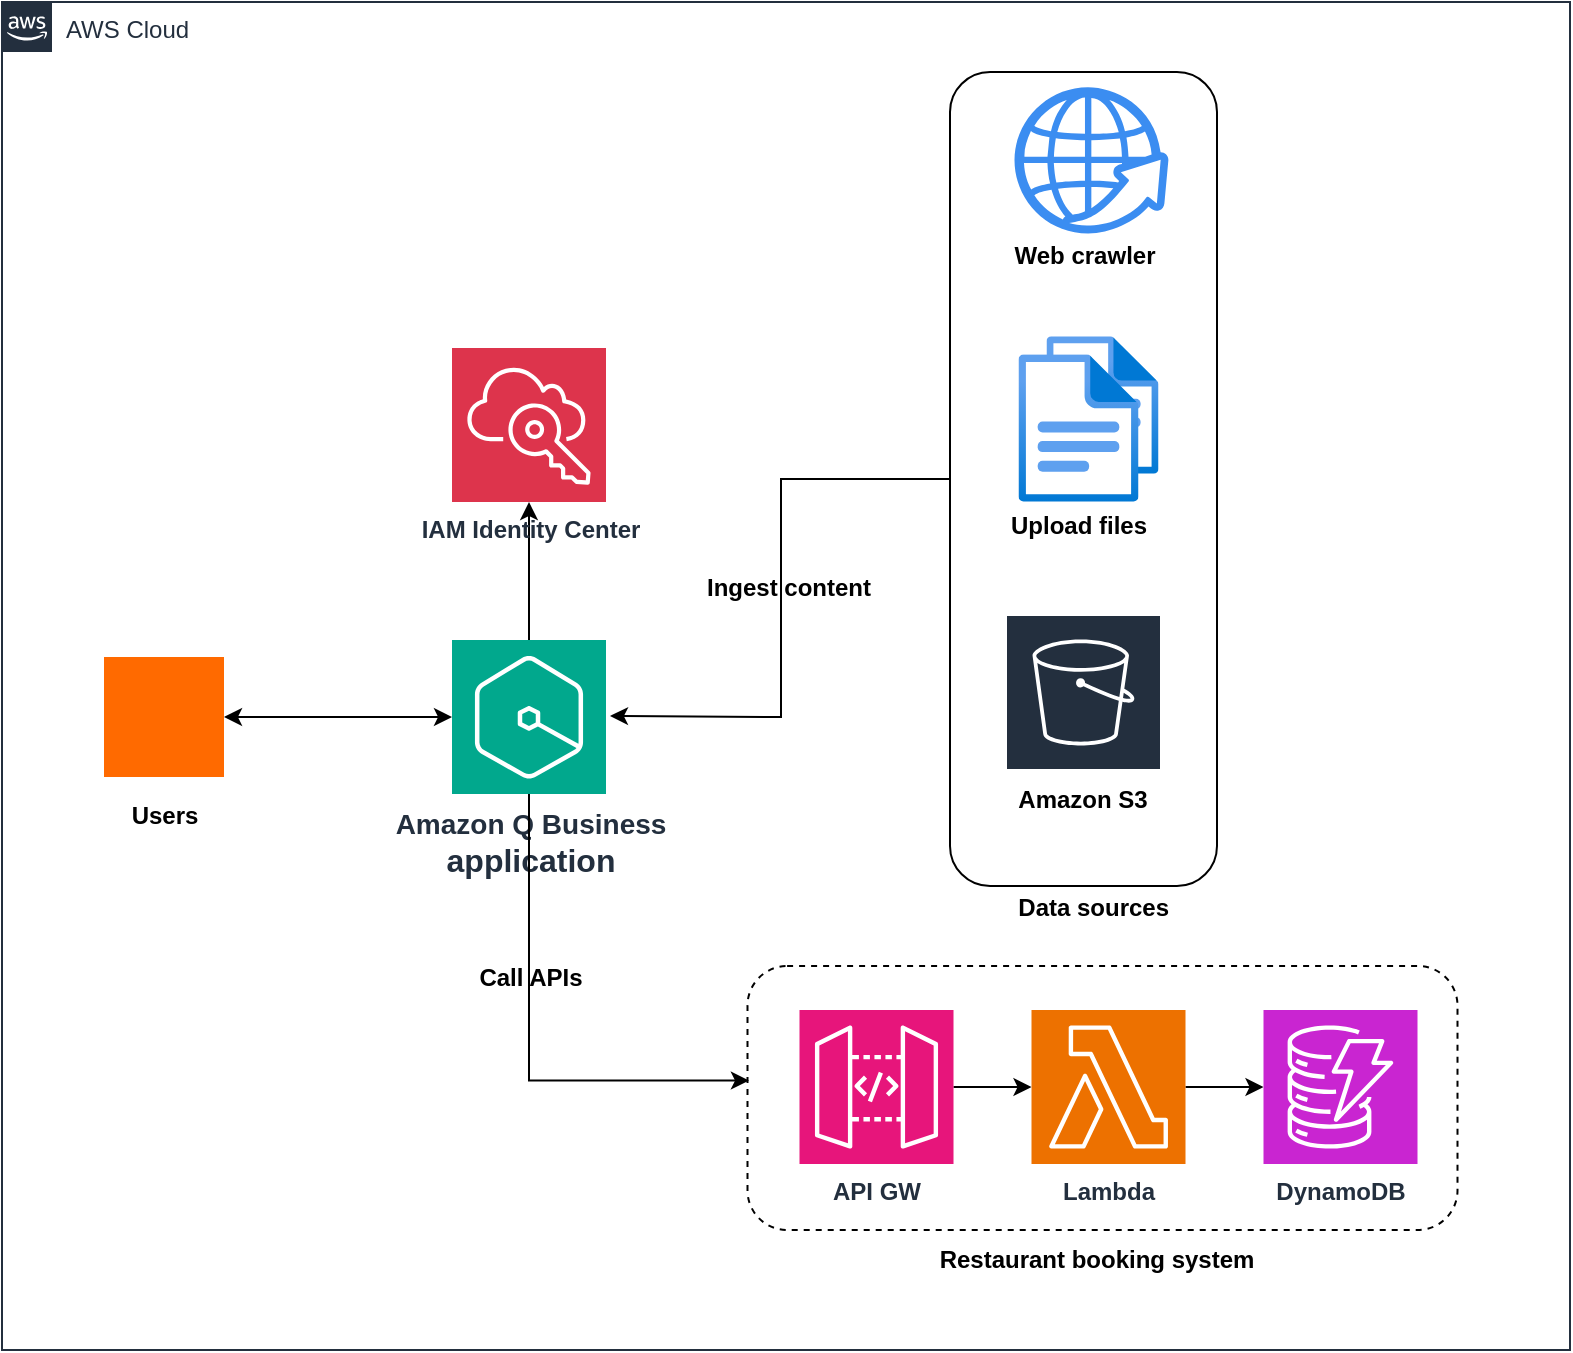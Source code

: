 <mxfile version="24.8.6">
  <diagram name="Page-1" id="Mq1EsVrIDb_VOnikYnV6">
    <mxGraphModel dx="1203" dy="695" grid="0" gridSize="10" guides="0" tooltips="1" connect="1" arrows="1" fold="1" page="0" pageScale="1" pageWidth="850" pageHeight="1100" math="0" shadow="0">
      <root>
        <mxCell id="0" />
        <mxCell id="1" parent="0" />
        <mxCell id="M95a9cunKCdw1WNQ83sx-1" value="AWS Cloud" style="points=[[0,0],[0.25,0],[0.5,0],[0.75,0],[1,0],[1,0.25],[1,0.5],[1,0.75],[1,1],[0.75,1],[0.5,1],[0.25,1],[0,1],[0,0.75],[0,0.5],[0,0.25]];outlineConnect=0;gradientColor=none;html=1;whiteSpace=wrap;fontSize=12;fontStyle=0;container=0;pointerEvents=0;collapsible=0;recursiveResize=0;shape=mxgraph.aws4.group;grIcon=mxgraph.aws4.group_aws_cloud_alt;strokeColor=#232F3E;fillColor=none;verticalAlign=top;align=left;spacingLeft=30;fontColor=#232F3E;dashed=0;" vertex="1" parent="1">
          <mxGeometry x="95" y="35" width="784" height="674" as="geometry" />
        </mxCell>
        <mxCell id="M95a9cunKCdw1WNQ83sx-31" value="" style="edgeStyle=orthogonalEdgeStyle;rounded=0;orthogonalLoop=1;jettySize=auto;html=1;" edge="1" parent="1" source="M95a9cunKCdw1WNQ83sx-2" target="M95a9cunKCdw1WNQ83sx-16">
          <mxGeometry relative="1" as="geometry" />
        </mxCell>
        <mxCell id="M95a9cunKCdw1WNQ83sx-2" value="&lt;font style=&quot;font-size: 14px;&quot;&gt;&lt;b&gt;Amazon Q Business&lt;/b&gt;&lt;/font&gt;&lt;div&gt;&lt;font size=&quot;3&quot;&gt;&lt;b&gt;application&lt;/b&gt;&lt;/font&gt;&lt;/div&gt;" style="sketch=0;points=[[0,0,0],[0.25,0,0],[0.5,0,0],[0.75,0,0],[1,0,0],[0,1,0],[0.25,1,0],[0.5,1,0],[0.75,1,0],[1,1,0],[0,0.25,0],[0,0.5,0],[0,0.75,0],[1,0.25,0],[1,0.5,0],[1,0.75,0]];outlineConnect=0;fontColor=#232F3E;fillColor=#01A88D;strokeColor=#ffffff;dashed=0;verticalLabelPosition=bottom;verticalAlign=top;align=center;html=1;fontSize=12;fontStyle=0;aspect=fixed;shape=mxgraph.aws4.resourceIcon;resIcon=mxgraph.aws4.q;" vertex="1" parent="1">
          <mxGeometry x="320" y="354" width="77" height="77" as="geometry" />
        </mxCell>
        <mxCell id="M95a9cunKCdw1WNQ83sx-3" value="" style="sketch=0;outlineConnect=0;fontColor=#232F3E;gradientColor=none;strokeColor=#ffffff;fillColor=#232F3E;dashed=0;verticalLabelPosition=middle;verticalAlign=bottom;align=center;html=1;whiteSpace=wrap;fontSize=10;fontStyle=1;spacing=3;shape=mxgraph.aws4.productIcon;prIcon=mxgraph.aws4.s3;" vertex="1" parent="1">
          <mxGeometry x="596.5" y="341" width="78.5" height="78" as="geometry" />
        </mxCell>
        <mxCell id="M95a9cunKCdw1WNQ83sx-5" value="" style="image;aspect=fixed;html=1;points=[];align=center;fontSize=12;image=img/lib/azure2/general/File.svg;" vertex="1" parent="1">
          <mxGeometry x="617.25" y="202" width="56.0" height="69" as="geometry" />
        </mxCell>
        <mxCell id="M95a9cunKCdw1WNQ83sx-7" value="" style="image;aspect=fixed;html=1;points=[];align=center;fontSize=12;image=img/lib/azure2/general/File.svg;" vertex="1" parent="1">
          <mxGeometry x="603.25" y="211.07" width="60" height="73.93" as="geometry" />
        </mxCell>
        <mxCell id="M95a9cunKCdw1WNQ83sx-10" value="" style="sketch=0;html=1;aspect=fixed;strokeColor=none;shadow=0;fillColor=#3B8DF1;verticalAlign=top;labelPosition=center;verticalLabelPosition=bottom;shape=mxgraph.gcp2.globe_world" vertex="1" parent="1">
          <mxGeometry x="601.25" y="77.6" width="77" height="73.15" as="geometry" />
        </mxCell>
        <mxCell id="M95a9cunKCdw1WNQ83sx-15" value="" style="rounded=1;whiteSpace=wrap;html=1;fillColor=none;" vertex="1" parent="1">
          <mxGeometry x="569" y="70" width="133.5" height="407" as="geometry" />
        </mxCell>
        <mxCell id="M95a9cunKCdw1WNQ83sx-11" value="&lt;font style=&quot;font-size: 12px;&quot;&gt;&lt;b&gt;Web crawler&lt;/b&gt;&lt;/font&gt;" style="text;html=1;align=center;verticalAlign=middle;resizable=0;points=[];autosize=1;strokeColor=none;fillColor=none;" vertex="1" parent="1">
          <mxGeometry x="591.75" y="149" width="88" height="26" as="geometry" />
        </mxCell>
        <mxCell id="M95a9cunKCdw1WNQ83sx-12" value="&lt;font style=&quot;font-size: 12px;&quot;&gt;&lt;b style=&quot;&quot;&gt;Upload files&lt;/b&gt;&lt;/font&gt;" style="text;html=1;align=center;verticalAlign=middle;resizable=0;points=[];autosize=1;strokeColor=none;fillColor=none;" vertex="1" parent="1">
          <mxGeometry x="590.25" y="284" width="86" height="26" as="geometry" />
        </mxCell>
        <mxCell id="M95a9cunKCdw1WNQ83sx-16" value="&lt;font style=&quot;font-size: 12px;&quot;&gt;&lt;b style=&quot;&quot;&gt;IAM Identity Center&lt;/b&gt;&lt;/font&gt;" style="sketch=0;points=[[0,0,0],[0.25,0,0],[0.5,0,0],[0.75,0,0],[1,0,0],[0,1,0],[0.25,1,0],[0.5,1,0],[0.75,1,0],[1,1,0],[0,0.25,0],[0,0.5,0],[0,0.75,0],[1,0.25,0],[1,0.5,0],[1,0.75,0]];outlineConnect=0;fontColor=#232F3E;fillColor=#DD344C;strokeColor=#ffffff;dashed=0;verticalLabelPosition=bottom;verticalAlign=top;align=center;html=1;fontSize=12;fontStyle=0;aspect=fixed;shape=mxgraph.aws4.resourceIcon;resIcon=mxgraph.aws4.single_sign_on;" vertex="1" parent="1">
          <mxGeometry x="320" y="208" width="77" height="77" as="geometry" />
        </mxCell>
        <mxCell id="M95a9cunKCdw1WNQ83sx-21" value="" style="rounded=1;whiteSpace=wrap;html=1;dashed=1;" vertex="1" parent="1">
          <mxGeometry x="467.75" y="517" width="355" height="132" as="geometry" />
        </mxCell>
        <mxCell id="M95a9cunKCdw1WNQ83sx-27" value="" style="edgeStyle=orthogonalEdgeStyle;rounded=0;orthogonalLoop=1;jettySize=auto;html=1;" edge="1" parent="1" source="M95a9cunKCdw1WNQ83sx-22" target="M95a9cunKCdw1WNQ83sx-26">
          <mxGeometry relative="1" as="geometry" />
        </mxCell>
        <mxCell id="M95a9cunKCdw1WNQ83sx-22" value="&lt;b&gt;API GW&lt;/b&gt;" style="sketch=0;points=[[0,0,0],[0.25,0,0],[0.5,0,0],[0.75,0,0],[1,0,0],[0,1,0],[0.25,1,0],[0.5,1,0],[0.75,1,0],[1,1,0],[0,0.25,0],[0,0.5,0],[0,0.75,0],[1,0.25,0],[1,0.5,0],[1,0.75,0]];outlineConnect=0;fontColor=#232F3E;fillColor=#E7157B;strokeColor=#ffffff;dashed=0;verticalLabelPosition=bottom;verticalAlign=top;align=center;html=1;fontSize=12;fontStyle=0;aspect=fixed;shape=mxgraph.aws4.resourceIcon;resIcon=mxgraph.aws4.api_gateway;" vertex="1" parent="1">
          <mxGeometry x="493.75" y="539" width="77" height="77" as="geometry" />
        </mxCell>
        <mxCell id="M95a9cunKCdw1WNQ83sx-25" value="&lt;b&gt;Amazon S3&lt;/b&gt;" style="text;html=1;align=center;verticalAlign=middle;resizable=0;points=[];autosize=1;strokeColor=none;fillColor=none;" vertex="1" parent="1">
          <mxGeometry x="593.25" y="421" width="83" height="26" as="geometry" />
        </mxCell>
        <mxCell id="M95a9cunKCdw1WNQ83sx-30" value="" style="edgeStyle=orthogonalEdgeStyle;rounded=0;orthogonalLoop=1;jettySize=auto;html=1;" edge="1" parent="1" source="M95a9cunKCdw1WNQ83sx-26" target="M95a9cunKCdw1WNQ83sx-29">
          <mxGeometry relative="1" as="geometry" />
        </mxCell>
        <mxCell id="M95a9cunKCdw1WNQ83sx-26" value="&lt;b&gt;Lambda&lt;/b&gt;" style="sketch=0;points=[[0,0,0],[0.25,0,0],[0.5,0,0],[0.75,0,0],[1,0,0],[0,1,0],[0.25,1,0],[0.5,1,0],[0.75,1,0],[1,1,0],[0,0.25,0],[0,0.5,0],[0,0.75,0],[1,0.25,0],[1,0.5,0],[1,0.75,0]];outlineConnect=0;fontColor=#232F3E;fillColor=#ED7100;strokeColor=#ffffff;dashed=0;verticalLabelPosition=bottom;verticalAlign=top;align=center;html=1;fontSize=12;fontStyle=0;aspect=fixed;shape=mxgraph.aws4.resourceIcon;resIcon=mxgraph.aws4.lambda;" vertex="1" parent="1">
          <mxGeometry x="609.75" y="539" width="77" height="77" as="geometry" />
        </mxCell>
        <mxCell id="M95a9cunKCdw1WNQ83sx-29" value="&lt;b&gt;DynamoDB&lt;/b&gt;" style="sketch=0;points=[[0,0,0],[0.25,0,0],[0.5,0,0],[0.75,0,0],[1,0,0],[0,1,0],[0.25,1,0],[0.5,1,0],[0.75,1,0],[1,1,0],[0,0.25,0],[0,0.5,0],[0,0.75,0],[1,0.25,0],[1,0.5,0],[1,0.75,0]];outlineConnect=0;fontColor=#232F3E;fillColor=#C925D1;strokeColor=#ffffff;dashed=0;verticalLabelPosition=bottom;verticalAlign=top;align=center;html=1;fontSize=12;fontStyle=0;aspect=fixed;shape=mxgraph.aws4.resourceIcon;resIcon=mxgraph.aws4.dynamodb;" vertex="1" parent="1">
          <mxGeometry x="725.75" y="539" width="77" height="77" as="geometry" />
        </mxCell>
        <mxCell id="M95a9cunKCdw1WNQ83sx-34" value="" style="edgeStyle=orthogonalEdgeStyle;rounded=0;orthogonalLoop=1;jettySize=auto;html=1;startArrow=classic;startFill=1;" edge="1" parent="1" source="M95a9cunKCdw1WNQ83sx-32" target="M95a9cunKCdw1WNQ83sx-2">
          <mxGeometry relative="1" as="geometry" />
        </mxCell>
        <mxCell id="M95a9cunKCdw1WNQ83sx-32" value="" style="points=[];aspect=fixed;html=1;align=center;shadow=0;dashed=0;fillColor=#FF6A00;strokeColor=none;shape=mxgraph.alibaba_cloud.user;" vertex="1" parent="1">
          <mxGeometry x="146" y="362.5" width="60" height="60" as="geometry" />
        </mxCell>
        <mxCell id="M95a9cunKCdw1WNQ83sx-33" value="&lt;b&gt;Users&lt;/b&gt;" style="text;html=1;align=center;verticalAlign=middle;resizable=0;points=[];autosize=1;strokeColor=none;fillColor=none;" vertex="1" parent="1">
          <mxGeometry x="150.5" y="429" width="51" height="26" as="geometry" />
        </mxCell>
        <mxCell id="M95a9cunKCdw1WNQ83sx-42" value="&lt;b&gt;Data sources&amp;nbsp;&lt;/b&gt;" style="text;html=1;align=center;verticalAlign=middle;resizable=0;points=[];autosize=1;strokeColor=none;fillColor=none;" vertex="1" parent="1">
          <mxGeometry x="593.25" y="475" width="97" height="26" as="geometry" />
        </mxCell>
        <mxCell id="M95a9cunKCdw1WNQ83sx-43" value="" style="edgeStyle=orthogonalEdgeStyle;rounded=0;orthogonalLoop=1;jettySize=auto;html=1;entryX=0;entryY=0.5;entryDx=0;entryDy=0;endArrow=none;endFill=0;startArrow=classic;startFill=1;" edge="1" parent="1" target="M95a9cunKCdw1WNQ83sx-15">
          <mxGeometry relative="1" as="geometry">
            <mxPoint x="399" y="392" as="sourcePoint" />
            <mxPoint x="513" y="392" as="targetPoint" />
          </mxGeometry>
        </mxCell>
        <mxCell id="M95a9cunKCdw1WNQ83sx-45" value="" style="edgeStyle=orthogonalEdgeStyle;rounded=0;orthogonalLoop=1;jettySize=auto;html=1;exitX=0.002;exitY=0.434;exitDx=0;exitDy=0;exitPerimeter=0;startArrow=classic;startFill=1;endArrow=none;endFill=0;" edge="1" parent="1" source="M95a9cunKCdw1WNQ83sx-21" target="M95a9cunKCdw1WNQ83sx-2">
          <mxGeometry relative="1" as="geometry">
            <mxPoint x="369" y="364" as="sourcePoint" />
            <mxPoint x="369" y="295" as="targetPoint" />
          </mxGeometry>
        </mxCell>
        <mxCell id="M95a9cunKCdw1WNQ83sx-46" value="&lt;b&gt;Restaurant booking system&lt;/b&gt;" style="text;html=1;align=center;verticalAlign=middle;resizable=0;points=[];autosize=1;strokeColor=none;fillColor=none;" vertex="1" parent="1">
          <mxGeometry x="554.25" y="651" width="175" height="26" as="geometry" />
        </mxCell>
        <mxCell id="M95a9cunKCdw1WNQ83sx-47" value="&lt;b&gt;Ingest content&lt;/b&gt;" style="text;html=1;align=center;verticalAlign=middle;resizable=0;points=[];autosize=1;strokeColor=none;fillColor=none;" vertex="1" parent="1">
          <mxGeometry x="438" y="315" width="100" height="26" as="geometry" />
        </mxCell>
        <mxCell id="M95a9cunKCdw1WNQ83sx-48" value="&lt;b&gt;Call APIs&lt;/b&gt;" style="text;html=1;align=center;verticalAlign=middle;resizable=0;points=[];autosize=1;strokeColor=none;fillColor=none;" vertex="1" parent="1">
          <mxGeometry x="323.5" y="510" width="70" height="26" as="geometry" />
        </mxCell>
      </root>
    </mxGraphModel>
  </diagram>
</mxfile>
